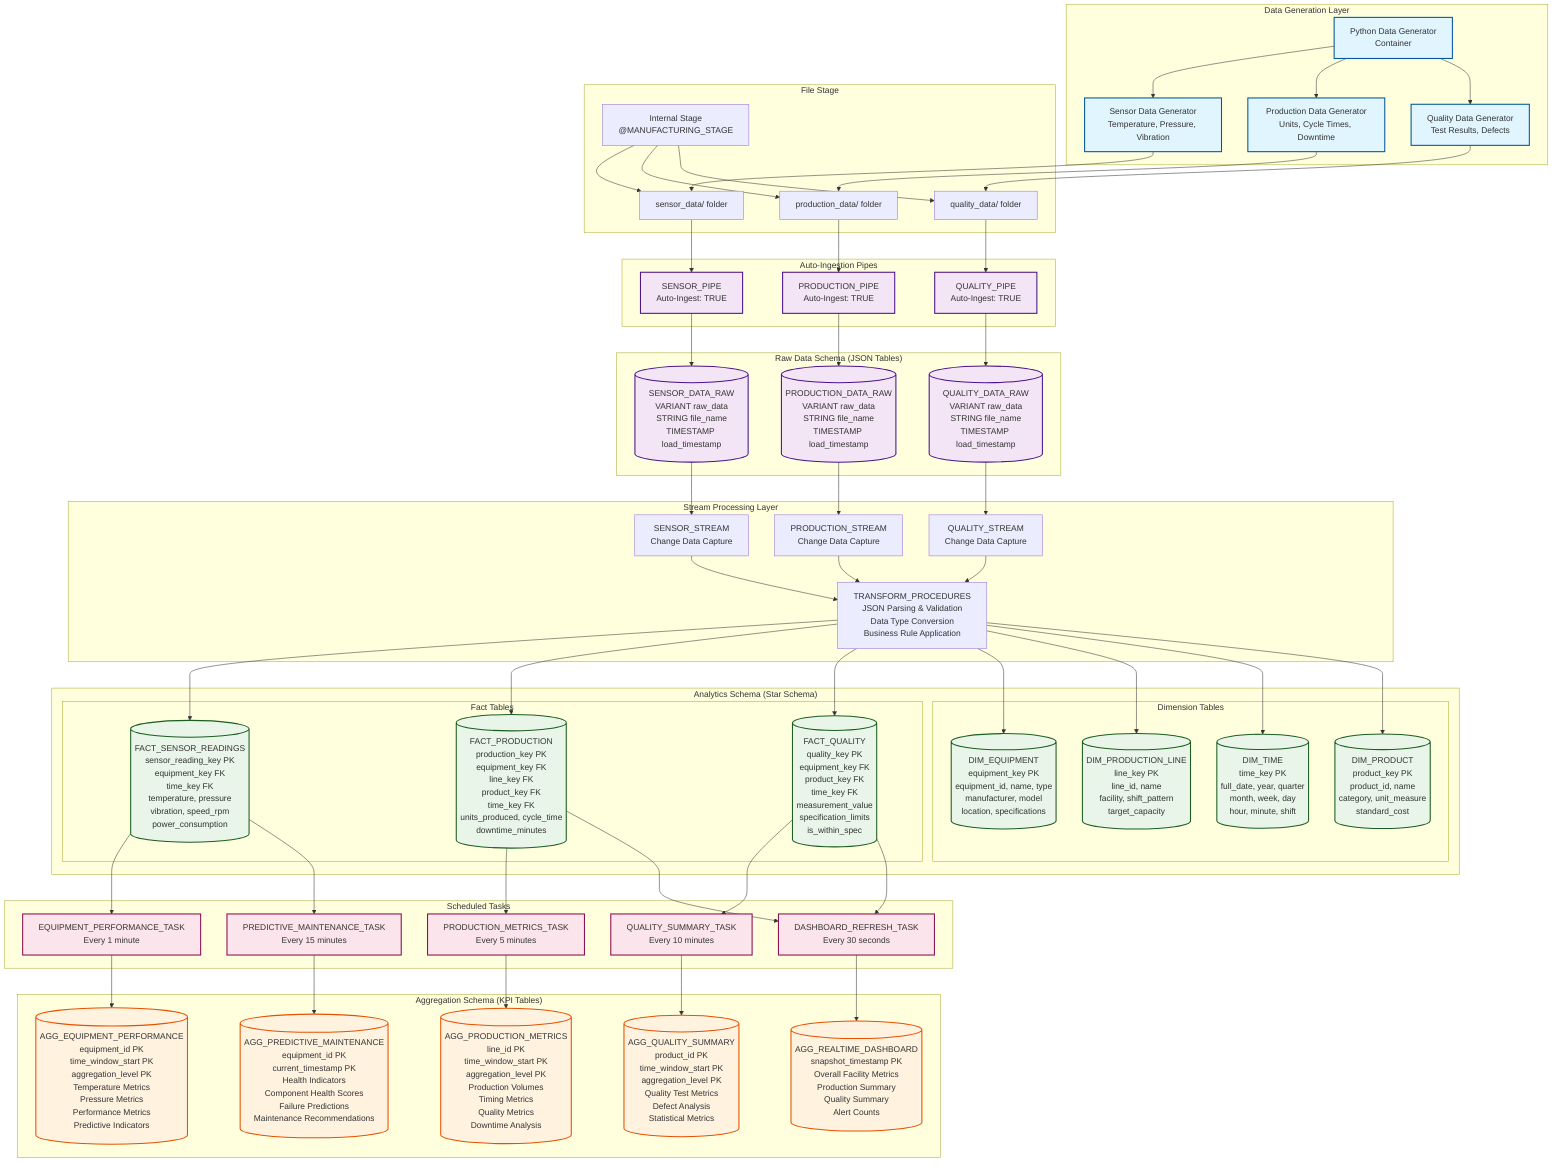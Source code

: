 flowchart TD
    %% =====================================================
    %% MANUFACTURING STREAMING DEMO - DATA FLOW ARCHITECTURE
    %% =====================================================
    %% This diagram shows the complete data pipeline from synthetic data generation
    %% through real-time stream processing to aggregated KPIs and dashboard metrics.
    %% Processing includes Snowpipe auto-ingestion, Stream change data capture,
    %% and scheduled aggregation tasks for manufacturing analytics.
    %% =====================================================
    
    %% =====================================================
    %% DATA GENERATION & INGESTION
    %% =====================================================
    
    subgraph "Data Generation Layer"
        DG[Python Data Generator<br/>Container]
        SG[Sensor Data Generator<br/>Temperature, Pressure, Vibration]
        PG[Production Data Generator<br/>Units, Cycle Times, Downtime]
        QG[Quality Data Generator<br/>Test Results, Defects]
        
        DG --> SG
        DG --> PG
        DG --> QG
    end
    
    subgraph "File Stage"
        FS[Internal Stage<br/>@MANUFACTURING_STAGE]
        SF[sensor_data/ folder]
        PF[production_data/ folder]
        QF[quality_data/ folder]
        
        FS --> SF
        FS --> PF
        FS --> QF
    end
    
    %% =====================================================
    %% RAW DATA LAYER
    %% =====================================================
    
    subgraph "Raw Data Schema (JSON Tables)"
        direction TB
        SDR[(SENSOR_DATA_RAW<br/>VARIANT raw_data<br/>STRING file_name<br/>TIMESTAMP load_timestamp)]
        PDR[(PRODUCTION_DATA_RAW<br/>VARIANT raw_data<br/>STRING file_name<br/>TIMESTAMP load_timestamp)]
        QDR[(QUALITY_DATA_RAW<br/>VARIANT raw_data<br/>STRING file_name<br/>TIMESTAMP load_timestamp)]
    end
    
    subgraph "Auto-Ingestion Pipes"
        SP[SENSOR_PIPE<br/>Auto-Ingest: TRUE]
        PP[PRODUCTION_PIPE<br/>Auto-Ingest: TRUE]
        QP[QUALITY_PIPE<br/>Auto-Ingest: TRUE]
    end
    
    %% =====================================================
    %% STREAM PROCESSING
    %% =====================================================
    
    subgraph "Stream Processing Layer"
        direction TB
        SS[SENSOR_STREAM<br/>Change Data Capture]
        PS[PRODUCTION_STREAM<br/>Change Data Capture]
        QS[QUALITY_STREAM<br/>Change Data Capture]
        
        TP[TRANSFORM_PROCEDURES<br/>JSON Parsing & Validation<br/>Data Type Conversion<br/>Business Rule Application]
        
        SS --> TP
        PS --> TP
        QS --> TP
    end
    
    %% =====================================================
    %% STAR SCHEMA LAYER
    %% =====================================================
    
    subgraph "Analytics Schema (Star Schema)"
        direction TB
        
        subgraph "Dimension Tables"
            DE[(DIM_EQUIPMENT<br/>equipment_key PK<br/>equipment_id, name, type<br/>manufacturer, model<br/>location, specifications)]
            DPL[(DIM_PRODUCTION_LINE<br/>line_key PK<br/>line_id, name<br/>facility, shift_pattern<br/>target_capacity)]
            DT[(DIM_TIME<br/>time_key PK<br/>full_date, year, quarter<br/>month, week, day<br/>hour, minute, shift)]
            DP[(DIM_PRODUCT<br/>product_key PK<br/>product_id, name<br/>category, unit_measure<br/>standard_cost)]
        end
        
        subgraph "Fact Tables"
            FSR[(FACT_SENSOR_READINGS<br/>sensor_reading_key PK<br/>equipment_key FK<br/>time_key FK<br/>temperature, pressure<br/>vibration, speed_rpm<br/>power_consumption)]
            FP[(FACT_PRODUCTION<br/>production_key PK<br/>equipment_key FK<br/>line_key FK<br/>product_key FK<br/>time_key FK<br/>units_produced, cycle_time<br/>downtime_minutes)]
            FQ[(FACT_QUALITY<br/>quality_key PK<br/>equipment_key FK<br/>product_key FK<br/>time_key FK<br/>measurement_value<br/>specification_limits<br/>is_within_spec)]
        end
    end
    
    %% =====================================================
    %% AGGREGATION LAYER
    %% =====================================================
    
    subgraph "Aggregation Schema (KPI Tables)"
        direction TB
        
        AEP[(AGG_EQUIPMENT_PERFORMANCE<br/>equipment_id PK<br/>time_window_start PK<br/>aggregation_level PK<br/>Temperature Metrics<br/>Pressure Metrics<br/>Performance Metrics<br/>Predictive Indicators)]
        
        APM[(AGG_PRODUCTION_METRICS<br/>line_id PK<br/>time_window_start PK<br/>aggregation_level PK<br/>Production Volumes<br/>Timing Metrics<br/>Quality Metrics<br/>Downtime Analysis)]
        
        AQS[(AGG_QUALITY_SUMMARY<br/>product_id PK<br/>time_window_start PK<br/>aggregation_level PK<br/>Quality Test Metrics<br/>Defect Analysis<br/>Statistical Metrics)]
        
        APMain[(AGG_PREDICTIVE_MAINTENANCE<br/>equipment_id PK<br/>current_timestamp PK<br/>Health Indicators<br/>Component Health Scores<br/>Failure Predictions<br/>Maintenance Recommendations)]
        
        ARD[(AGG_REALTIME_DASHBOARD<br/>snapshot_timestamp PK<br/>Overall Facility Metrics<br/>Production Summary<br/>Quality Summary<br/>Alert Counts)]
    end
    
    %% =====================================================
    %% AUTOMATED TASKS
    %% =====================================================
    
    subgraph "Scheduled Tasks"
        direction TB
        AT1[EQUIPMENT_PERFORMANCE_TASK<br/>Every 1 minute]
        AT2[PRODUCTION_METRICS_TASK<br/>Every 5 minutes]
        AT3[QUALITY_SUMMARY_TASK<br/>Every 10 minutes]
        AT4[PREDICTIVE_MAINTENANCE_TASK<br/>Every 15 minutes]
        AT5[DASHBOARD_REFRESH_TASK<br/>Every 30 seconds]
    end
    
    %% =====================================================
    %% DATA FLOW CONNECTIONS
    %% =====================================================
    
    %% Generation to Stage
    SG --> SF
    PG --> PF
    QG --> QF
    
    %% Stage to Raw via Pipes
    SF --> SP --> SDR
    PF --> PP --> PDR
    QF --> QP --> QDR
    
    %% Raw to Streams
    SDR --> SS
    PDR --> PS
    QDR --> QS
    
    %% Streams to Star Schema
    TP --> FSR
    TP --> FP
    TP --> FQ
    TP --> DE
    TP --> DPL
    TP --> DT
    TP --> DP
    
    %% Star Schema to Aggregations via Tasks
    FSR --> AT1 --> AEP
    FP --> AT2 --> APM
    FQ --> AT3 --> AQS
    FSR --> AT4 --> APMain
    FP --> AT5 --> ARD
    FQ --> AT5
    
    %% Styling
    classDef generatorClass fill:#e1f5fe,stroke:#01579b,stroke-width:2px
    classDef rawClass fill:#f3e5f5,stroke:#4a148c,stroke-width:2px
    classDef starClass fill:#e8f5e8,stroke:#1b5e20,stroke-width:2px
    classDef aggClass fill:#fff3e0,stroke:#e65100,stroke-width:2px
    classDef taskClass fill:#fce4ec,stroke:#880e4f,stroke-width:2px
    
    class DG,SG,PG,QG generatorClass
    class SDR,PDR,QDR,SP,PP,QP rawClass
    class DE,DPL,DT,DP,FSR,FP,FQ starClass
    class AEP,APM,AQS,APMain,ARD aggClass
    class AT1,AT2,AT3,AT4,AT5 taskClass